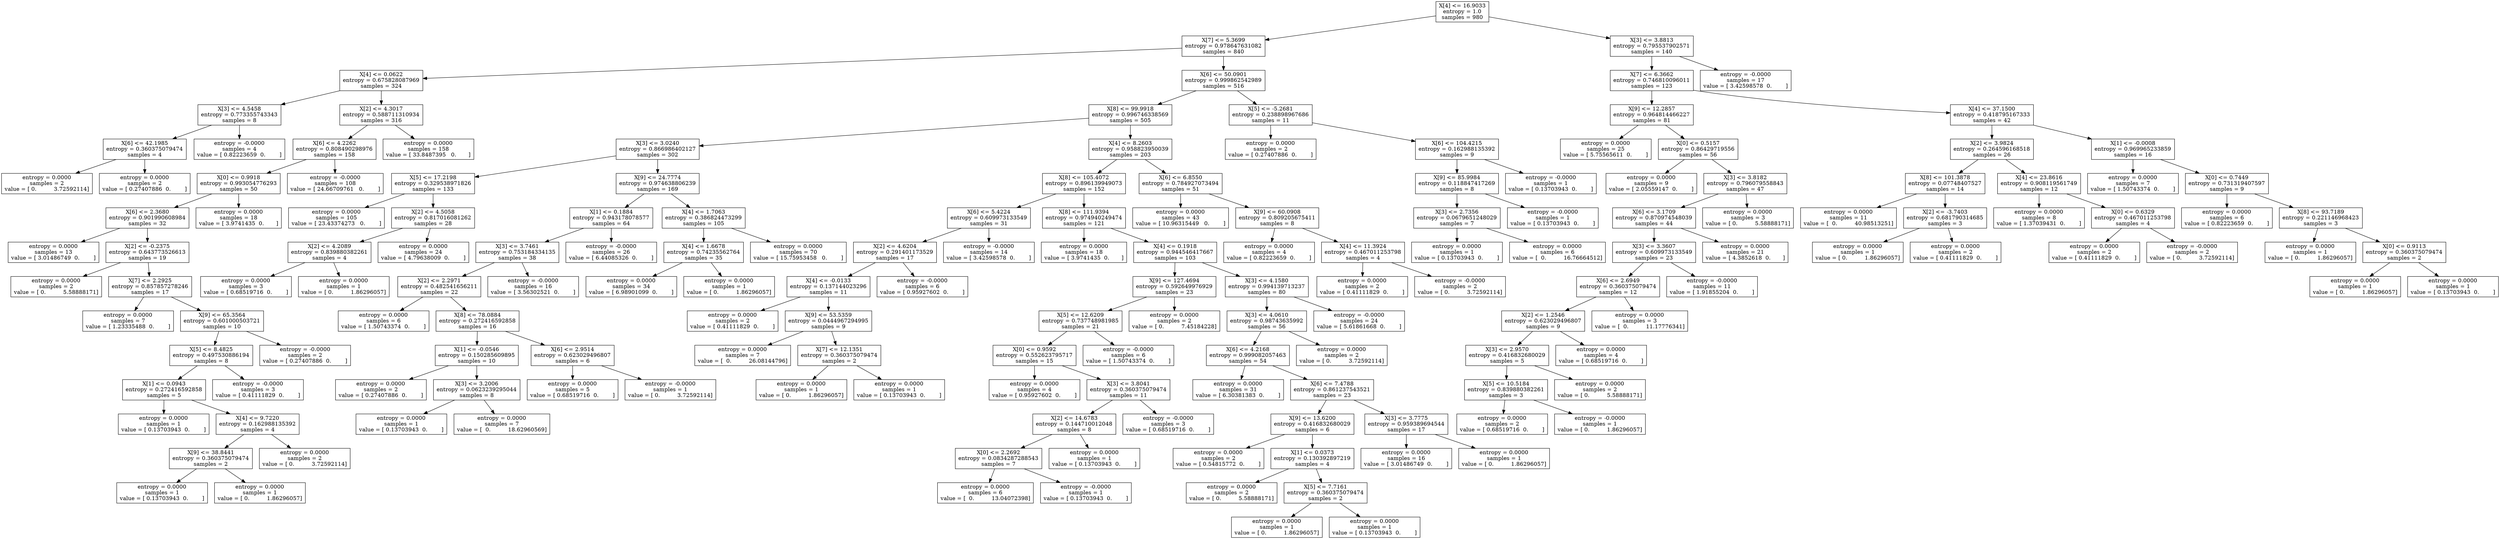 digraph Tree {
0 [label="X[4] <= 16.9033\nentropy = 1.0\nsamples = 980", shape="box"] ;
1 [label="X[7] <= 5.3699\nentropy = 0.978647631082\nsamples = 840", shape="box"] ;
0 -> 1 ;
2 [label="X[4] <= 0.0622\nentropy = 0.675828087969\nsamples = 324", shape="box"] ;
1 -> 2 ;
3 [label="X[3] <= 4.5458\nentropy = 0.773355743343\nsamples = 8", shape="box"] ;
2 -> 3 ;
4 [label="X[6] <= 42.1985\nentropy = 0.360375079474\nsamples = 4", shape="box"] ;
3 -> 4 ;
5 [label="entropy = 0.0000\nsamples = 2\nvalue = [ 0.          3.72592114]", shape="box"] ;
4 -> 5 ;
6 [label="entropy = 0.0000\nsamples = 2\nvalue = [ 0.27407886  0.        ]", shape="box"] ;
4 -> 6 ;
7 [label="entropy = -0.0000\nsamples = 4\nvalue = [ 0.82223659  0.        ]", shape="box"] ;
3 -> 7 ;
8 [label="X[2] <= 4.3017\nentropy = 0.588711310934\nsamples = 316", shape="box"] ;
2 -> 8 ;
9 [label="X[6] <= 4.2262\nentropy = 0.808490298976\nsamples = 158", shape="box"] ;
8 -> 9 ;
10 [label="X[0] <= 0.9918\nentropy = 0.993054776293\nsamples = 50", shape="box"] ;
9 -> 10 ;
11 [label="X[6] <= 2.3680\nentropy = 0.901990608984\nsamples = 32", shape="box"] ;
10 -> 11 ;
12 [label="entropy = 0.0000\nsamples = 13\nvalue = [ 3.01486749  0.        ]", shape="box"] ;
11 -> 12 ;
13 [label="X[2] <= -0.2375\nentropy = 0.643773526613\nsamples = 19", shape="box"] ;
11 -> 13 ;
14 [label="entropy = 0.0000\nsamples = 2\nvalue = [ 0.          5.58888171]", shape="box"] ;
13 -> 14 ;
15 [label="X[7] <= 2.2925\nentropy = 0.857857278246\nsamples = 17", shape="box"] ;
13 -> 15 ;
16 [label="entropy = 0.0000\nsamples = 7\nvalue = [ 1.23335488  0.        ]", shape="box"] ;
15 -> 16 ;
17 [label="X[9] <= 65.3564\nentropy = 0.601000503721\nsamples = 10", shape="box"] ;
15 -> 17 ;
18 [label="X[5] <= 8.4825\nentropy = 0.497530886194\nsamples = 8", shape="box"] ;
17 -> 18 ;
19 [label="X[1] <= 0.0943\nentropy = 0.272416592858\nsamples = 5", shape="box"] ;
18 -> 19 ;
20 [label="entropy = 0.0000\nsamples = 1\nvalue = [ 0.13703943  0.        ]", shape="box"] ;
19 -> 20 ;
21 [label="X[4] <= 9.7220\nentropy = 0.162988135392\nsamples = 4", shape="box"] ;
19 -> 21 ;
22 [label="X[9] <= 38.8441\nentropy = 0.360375079474\nsamples = 2", shape="box"] ;
21 -> 22 ;
23 [label="entropy = 0.0000\nsamples = 1\nvalue = [ 0.13703943  0.        ]", shape="box"] ;
22 -> 23 ;
24 [label="entropy = 0.0000\nsamples = 1\nvalue = [ 0.          1.86296057]", shape="box"] ;
22 -> 24 ;
25 [label="entropy = 0.0000\nsamples = 2\nvalue = [ 0.          3.72592114]", shape="box"] ;
21 -> 25 ;
26 [label="entropy = -0.0000\nsamples = 3\nvalue = [ 0.41111829  0.        ]", shape="box"] ;
18 -> 26 ;
27 [label="entropy = -0.0000\nsamples = 2\nvalue = [ 0.27407886  0.        ]", shape="box"] ;
17 -> 27 ;
28 [label="entropy = 0.0000\nsamples = 18\nvalue = [ 3.9741435  0.       ]", shape="box"] ;
10 -> 28 ;
29 [label="entropy = -0.0000\nsamples = 108\nvalue = [ 24.66709761   0.        ]", shape="box"] ;
9 -> 29 ;
30 [label="entropy = 0.0000\nsamples = 158\nvalue = [ 33.8487395   0.       ]", shape="box"] ;
8 -> 30 ;
31 [label="X[6] <= 50.0901\nentropy = 0.999862542989\nsamples = 516", shape="box"] ;
1 -> 31 ;
32 [label="X[8] <= 99.9918\nentropy = 0.996746338569\nsamples = 505", shape="box"] ;
31 -> 32 ;
33 [label="X[3] <= 3.0240\nentropy = 0.866986402127\nsamples = 302", shape="box"] ;
32 -> 33 ;
34 [label="X[5] <= 17.2198\nentropy = 0.329538971826\nsamples = 133", shape="box"] ;
33 -> 34 ;
35 [label="entropy = 0.0000\nsamples = 105\nvalue = [ 23.43374273   0.        ]", shape="box"] ;
34 -> 35 ;
36 [label="X[2] <= 4.5058\nentropy = 0.817016081262\nsamples = 28", shape="box"] ;
34 -> 36 ;
37 [label="X[2] <= 4.2089\nentropy = 0.839880382261\nsamples = 4", shape="box"] ;
36 -> 37 ;
38 [label="entropy = 0.0000\nsamples = 3\nvalue = [ 0.68519716  0.        ]", shape="box"] ;
37 -> 38 ;
39 [label="entropy = 0.0000\nsamples = 1\nvalue = [ 0.          1.86296057]", shape="box"] ;
37 -> 39 ;
40 [label="entropy = 0.0000\nsamples = 24\nvalue = [ 4.79638009  0.        ]", shape="box"] ;
36 -> 40 ;
41 [label="X[9] <= 24.7774\nentropy = 0.974638806239\nsamples = 169", shape="box"] ;
33 -> 41 ;
42 [label="X[1] <= 0.1884\nentropy = 0.943178078577\nsamples = 64", shape="box"] ;
41 -> 42 ;
43 [label="X[3] <= 3.7461\nentropy = 0.753184334135\nsamples = 38", shape="box"] ;
42 -> 43 ;
44 [label="X[2] <= 2.2971\nentropy = 0.482541656211\nsamples = 22", shape="box"] ;
43 -> 44 ;
45 [label="entropy = 0.0000\nsamples = 6\nvalue = [ 1.50743374  0.        ]", shape="box"] ;
44 -> 45 ;
46 [label="X[8] <= 78.0884\nentropy = 0.272416592858\nsamples = 16", shape="box"] ;
44 -> 46 ;
47 [label="X[1] <= -0.0546\nentropy = 0.150285609895\nsamples = 10", shape="box"] ;
46 -> 47 ;
48 [label="entropy = 0.0000\nsamples = 2\nvalue = [ 0.27407886  0.        ]", shape="box"] ;
47 -> 48 ;
49 [label="X[3] <= 3.2006\nentropy = 0.0623239295044\nsamples = 8", shape="box"] ;
47 -> 49 ;
50 [label="entropy = 0.0000\nsamples = 1\nvalue = [ 0.13703943  0.        ]", shape="box"] ;
49 -> 50 ;
51 [label="entropy = 0.0000\nsamples = 7\nvalue = [  0.          18.62960569]", shape="box"] ;
49 -> 51 ;
52 [label="X[6] <= 2.9514\nentropy = 0.623029496807\nsamples = 6", shape="box"] ;
46 -> 52 ;
53 [label="entropy = 0.0000\nsamples = 5\nvalue = [ 0.68519716  0.        ]", shape="box"] ;
52 -> 53 ;
54 [label="entropy = -0.0000\nsamples = 1\nvalue = [ 0.          3.72592114]", shape="box"] ;
52 -> 54 ;
55 [label="entropy = -0.0000\nsamples = 16\nvalue = [ 3.56302521  0.        ]", shape="box"] ;
43 -> 55 ;
56 [label="entropy = -0.0000\nsamples = 26\nvalue = [ 6.44085326  0.        ]", shape="box"] ;
42 -> 56 ;
57 [label="X[4] <= 1.7063\nentropy = 0.386824473299\nsamples = 105", shape="box"] ;
41 -> 57 ;
58 [label="X[4] <= 1.6678\nentropy = 0.74235562764\nsamples = 35", shape="box"] ;
57 -> 58 ;
59 [label="entropy = 0.0000\nsamples = 34\nvalue = [ 6.98901099  0.        ]", shape="box"] ;
58 -> 59 ;
60 [label="entropy = 0.0000\nsamples = 1\nvalue = [ 0.          1.86296057]", shape="box"] ;
58 -> 60 ;
61 [label="entropy = 0.0000\nsamples = 70\nvalue = [ 15.75953458   0.        ]", shape="box"] ;
57 -> 61 ;
62 [label="X[4] <= 8.2603\nentropy = 0.958823950039\nsamples = 203", shape="box"] ;
32 -> 62 ;
63 [label="X[8] <= 105.4072\nentropy = 0.896139949073\nsamples = 152", shape="box"] ;
62 -> 63 ;
64 [label="X[6] <= 5.4224\nentropy = 0.609973133549\nsamples = 31", shape="box"] ;
63 -> 64 ;
65 [label="X[2] <= 4.6204\nentropy = 0.291401173529\nsamples = 17", shape="box"] ;
64 -> 65 ;
66 [label="X[4] <= -0.0133\nentropy = 0.137144023296\nsamples = 11", shape="box"] ;
65 -> 66 ;
67 [label="entropy = 0.0000\nsamples = 2\nvalue = [ 0.41111829  0.        ]", shape="box"] ;
66 -> 67 ;
68 [label="X[9] <= 53.5359\nentropy = 0.0444967294995\nsamples = 9", shape="box"] ;
66 -> 68 ;
69 [label="entropy = 0.0000\nsamples = 7\nvalue = [  0.          26.08144796]", shape="box"] ;
68 -> 69 ;
70 [label="X[7] <= 12.1351\nentropy = 0.360375079474\nsamples = 2", shape="box"] ;
68 -> 70 ;
71 [label="entropy = 0.0000\nsamples = 1\nvalue = [ 0.          1.86296057]", shape="box"] ;
70 -> 71 ;
72 [label="entropy = 0.0000\nsamples = 1\nvalue = [ 0.13703943  0.        ]", shape="box"] ;
70 -> 72 ;
73 [label="entropy = -0.0000\nsamples = 6\nvalue = [ 0.95927602  0.        ]", shape="box"] ;
65 -> 73 ;
74 [label="entropy = -0.0000\nsamples = 14\nvalue = [ 3.42598578  0.        ]", shape="box"] ;
64 -> 74 ;
75 [label="X[8] <= 111.9394\nentropy = 0.974940249474\nsamples = 121", shape="box"] ;
63 -> 75 ;
76 [label="entropy = 0.0000\nsamples = 18\nvalue = [ 3.9741435  0.       ]", shape="box"] ;
75 -> 76 ;
77 [label="X[4] <= 0.1918\nentropy = 0.944546417667\nsamples = 103", shape="box"] ;
75 -> 77 ;
78 [label="X[9] <= 127.4694\nentropy = 0.592649976929\nsamples = 23", shape="box"] ;
77 -> 78 ;
79 [label="X[5] <= 12.6209\nentropy = 0.737748981985\nsamples = 21", shape="box"] ;
78 -> 79 ;
80 [label="X[0] <= 0.9592\nentropy = 0.552623795717\nsamples = 15", shape="box"] ;
79 -> 80 ;
81 [label="entropy = 0.0000\nsamples = 4\nvalue = [ 0.95927602  0.        ]", shape="box"] ;
80 -> 81 ;
82 [label="X[3] <= 3.8041\nentropy = 0.360375079474\nsamples = 11", shape="box"] ;
80 -> 82 ;
83 [label="X[2] <= 14.6783\nentropy = 0.144710012048\nsamples = 8", shape="box"] ;
82 -> 83 ;
84 [label="X[0] <= 2.2692\nentropy = 0.0834287288543\nsamples = 7", shape="box"] ;
83 -> 84 ;
85 [label="entropy = 0.0000\nsamples = 6\nvalue = [  0.          13.04072398]", shape="box"] ;
84 -> 85 ;
86 [label="entropy = -0.0000\nsamples = 1\nvalue = [ 0.13703943  0.        ]", shape="box"] ;
84 -> 86 ;
87 [label="entropy = 0.0000\nsamples = 1\nvalue = [ 0.13703943  0.        ]", shape="box"] ;
83 -> 87 ;
88 [label="entropy = -0.0000\nsamples = 3\nvalue = [ 0.68519716  0.        ]", shape="box"] ;
82 -> 88 ;
89 [label="entropy = -0.0000\nsamples = 6\nvalue = [ 1.50743374  0.        ]", shape="box"] ;
79 -> 89 ;
90 [label="entropy = 0.0000\nsamples = 2\nvalue = [ 0.          7.45184228]", shape="box"] ;
78 -> 90 ;
91 [label="X[3] <= 4.1580\nentropy = 0.994139713237\nsamples = 80", shape="box"] ;
77 -> 91 ;
92 [label="X[3] <= 4.0610\nentropy = 0.98743635992\nsamples = 56", shape="box"] ;
91 -> 92 ;
93 [label="X[6] <= 4.2168\nentropy = 0.999082057463\nsamples = 54", shape="box"] ;
92 -> 93 ;
94 [label="entropy = 0.0000\nsamples = 31\nvalue = [ 6.30381383  0.        ]", shape="box"] ;
93 -> 94 ;
95 [label="X[6] <= 7.4788\nentropy = 0.861237543521\nsamples = 23", shape="box"] ;
93 -> 95 ;
96 [label="X[9] <= 13.6200\nentropy = 0.416832680029\nsamples = 6", shape="box"] ;
95 -> 96 ;
97 [label="entropy = 0.0000\nsamples = 2\nvalue = [ 0.54815772  0.        ]", shape="box"] ;
96 -> 97 ;
98 [label="X[1] <= 0.0373\nentropy = 0.130392897219\nsamples = 4", shape="box"] ;
96 -> 98 ;
99 [label="entropy = 0.0000\nsamples = 2\nvalue = [ 0.          5.58888171]", shape="box"] ;
98 -> 99 ;
100 [label="X[5] <= 7.7161\nentropy = 0.360375079474\nsamples = 2", shape="box"] ;
98 -> 100 ;
101 [label="entropy = 0.0000\nsamples = 1\nvalue = [ 0.          1.86296057]", shape="box"] ;
100 -> 101 ;
102 [label="entropy = 0.0000\nsamples = 1\nvalue = [ 0.13703943  0.        ]", shape="box"] ;
100 -> 102 ;
103 [label="X[3] <= 3.7775\nentropy = 0.959389694544\nsamples = 17", shape="box"] ;
95 -> 103 ;
104 [label="entropy = 0.0000\nsamples = 16\nvalue = [ 3.01486749  0.        ]", shape="box"] ;
103 -> 104 ;
105 [label="entropy = 0.0000\nsamples = 1\nvalue = [ 0.          1.86296057]", shape="box"] ;
103 -> 105 ;
106 [label="entropy = 0.0000\nsamples = 2\nvalue = [ 0.          3.72592114]", shape="box"] ;
92 -> 106 ;
107 [label="entropy = -0.0000\nsamples = 24\nvalue = [ 5.61861668  0.        ]", shape="box"] ;
91 -> 107 ;
108 [label="X[6] <= 6.8550\nentropy = 0.784927073494\nsamples = 51", shape="box"] ;
62 -> 108 ;
109 [label="entropy = 0.0000\nsamples = 43\nvalue = [ 10.96315449   0.        ]", shape="box"] ;
108 -> 109 ;
110 [label="X[9] <= 60.0908\nentropy = 0.809205675411\nsamples = 8", shape="box"] ;
108 -> 110 ;
111 [label="entropy = 0.0000\nsamples = 4\nvalue = [ 0.82223659  0.        ]", shape="box"] ;
110 -> 111 ;
112 [label="X[4] <= 11.3924\nentropy = 0.467011253798\nsamples = 4", shape="box"] ;
110 -> 112 ;
113 [label="entropy = 0.0000\nsamples = 2\nvalue = [ 0.41111829  0.        ]", shape="box"] ;
112 -> 113 ;
114 [label="entropy = -0.0000\nsamples = 2\nvalue = [ 0.          3.72592114]", shape="box"] ;
112 -> 114 ;
115 [label="X[5] <= -5.2681\nentropy = 0.238898967686\nsamples = 11", shape="box"] ;
31 -> 115 ;
116 [label="entropy = 0.0000\nsamples = 2\nvalue = [ 0.27407886  0.        ]", shape="box"] ;
115 -> 116 ;
117 [label="X[6] <= 104.4215\nentropy = 0.162988135392\nsamples = 9", shape="box"] ;
115 -> 117 ;
118 [label="X[9] <= 85.9984\nentropy = 0.118847417269\nsamples = 8", shape="box"] ;
117 -> 118 ;
119 [label="X[3] <= 2.7356\nentropy = 0.0679651248029\nsamples = 7", shape="box"] ;
118 -> 119 ;
120 [label="entropy = 0.0000\nsamples = 1\nvalue = [ 0.13703943  0.        ]", shape="box"] ;
119 -> 120 ;
121 [label="entropy = 0.0000\nsamples = 6\nvalue = [  0.          16.76664512]", shape="box"] ;
119 -> 121 ;
122 [label="entropy = -0.0000\nsamples = 1\nvalue = [ 0.13703943  0.        ]", shape="box"] ;
118 -> 122 ;
123 [label="entropy = -0.0000\nsamples = 1\nvalue = [ 0.13703943  0.        ]", shape="box"] ;
117 -> 123 ;
124 [label="X[3] <= 3.8813\nentropy = 0.795537902571\nsamples = 140", shape="box"] ;
0 -> 124 ;
125 [label="X[7] <= 6.3662\nentropy = 0.746810096011\nsamples = 123", shape="box"] ;
124 -> 125 ;
126 [label="X[9] <= 12.2857\nentropy = 0.964814466227\nsamples = 81", shape="box"] ;
125 -> 126 ;
127 [label="entropy = 0.0000\nsamples = 25\nvalue = [ 5.75565611  0.        ]", shape="box"] ;
126 -> 127 ;
128 [label="X[0] <= 0.5157\nentropy = 0.86429719556\nsamples = 56", shape="box"] ;
126 -> 128 ;
129 [label="entropy = 0.0000\nsamples = 9\nvalue = [ 2.05559147  0.        ]", shape="box"] ;
128 -> 129 ;
130 [label="X[3] <= 3.8182\nentropy = 0.796079558843\nsamples = 47", shape="box"] ;
128 -> 130 ;
131 [label="X[6] <= 3.1709\nentropy = 0.870974548039\nsamples = 44", shape="box"] ;
130 -> 131 ;
132 [label="X[3] <= 3.3607\nentropy = 0.609973133549\nsamples = 23", shape="box"] ;
131 -> 132 ;
133 [label="X[6] <= 2.6949\nentropy = 0.360375079474\nsamples = 12", shape="box"] ;
132 -> 133 ;
134 [label="X[2] <= 1.2546\nentropy = 0.623029496807\nsamples = 9", shape="box"] ;
133 -> 134 ;
135 [label="X[3] <= 2.9570\nentropy = 0.416832680029\nsamples = 5", shape="box"] ;
134 -> 135 ;
136 [label="X[5] <= 10.5184\nentropy = 0.839880382261\nsamples = 3", shape="box"] ;
135 -> 136 ;
137 [label="entropy = 0.0000\nsamples = 2\nvalue = [ 0.68519716  0.        ]", shape="box"] ;
136 -> 137 ;
138 [label="entropy = -0.0000\nsamples = 1\nvalue = [ 0.          1.86296057]", shape="box"] ;
136 -> 138 ;
139 [label="entropy = 0.0000\nsamples = 2\nvalue = [ 0.          5.58888171]", shape="box"] ;
135 -> 139 ;
140 [label="entropy = 0.0000\nsamples = 4\nvalue = [ 0.68519716  0.        ]", shape="box"] ;
134 -> 140 ;
141 [label="entropy = 0.0000\nsamples = 3\nvalue = [  0.          11.17776341]", shape="box"] ;
133 -> 141 ;
142 [label="entropy = -0.0000\nsamples = 11\nvalue = [ 1.91855204  0.        ]", shape="box"] ;
132 -> 142 ;
143 [label="entropy = 0.0000\nsamples = 21\nvalue = [ 4.3852618  0.       ]", shape="box"] ;
131 -> 143 ;
144 [label="entropy = 0.0000\nsamples = 3\nvalue = [ 0.          5.58888171]", shape="box"] ;
130 -> 144 ;
145 [label="X[4] <= 37.1500\nentropy = 0.418795167333\nsamples = 42", shape="box"] ;
125 -> 145 ;
146 [label="X[2] <= 3.9824\nentropy = 0.264596168518\nsamples = 26", shape="box"] ;
145 -> 146 ;
147 [label="X[8] <= 101.3878\nentropy = 0.07748407527\nsamples = 14", shape="box"] ;
146 -> 147 ;
148 [label="entropy = 0.0000\nsamples = 11\nvalue = [  0.          40.98513251]", shape="box"] ;
147 -> 148 ;
149 [label="X[2] <= -3.7403\nentropy = 0.681790314685\nsamples = 3", shape="box"] ;
147 -> 149 ;
150 [label="entropy = 0.0000\nsamples = 1\nvalue = [ 0.          1.86296057]", shape="box"] ;
149 -> 150 ;
151 [label="entropy = 0.0000\nsamples = 2\nvalue = [ 0.41111829  0.        ]", shape="box"] ;
149 -> 151 ;
152 [label="X[4] <= 23.8616\nentropy = 0.908119561749\nsamples = 12", shape="box"] ;
146 -> 152 ;
153 [label="entropy = 0.0000\nsamples = 8\nvalue = [ 1.37039431  0.        ]", shape="box"] ;
152 -> 153 ;
154 [label="X[0] <= 0.6329\nentropy = 0.467011253798\nsamples = 4", shape="box"] ;
152 -> 154 ;
155 [label="entropy = 0.0000\nsamples = 2\nvalue = [ 0.41111829  0.        ]", shape="box"] ;
154 -> 155 ;
156 [label="entropy = -0.0000\nsamples = 2\nvalue = [ 0.          3.72592114]", shape="box"] ;
154 -> 156 ;
157 [label="X[1] <= -0.0008\nentropy = 0.969965233859\nsamples = 16", shape="box"] ;
145 -> 157 ;
158 [label="entropy = 0.0000\nsamples = 7\nvalue = [ 1.50743374  0.        ]", shape="box"] ;
157 -> 158 ;
159 [label="X[0] <= 0.7449\nentropy = 0.731319407597\nsamples = 9", shape="box"] ;
157 -> 159 ;
160 [label="entropy = 0.0000\nsamples = 6\nvalue = [ 0.82223659  0.        ]", shape="box"] ;
159 -> 160 ;
161 [label="X[8] <= 93.7189\nentropy = 0.221146968423\nsamples = 3", shape="box"] ;
159 -> 161 ;
162 [label="entropy = 0.0000\nsamples = 1\nvalue = [ 0.          1.86296057]", shape="box"] ;
161 -> 162 ;
163 [label="X[0] <= 0.9113\nentropy = 0.360375079474\nsamples = 2", shape="box"] ;
161 -> 163 ;
164 [label="entropy = 0.0000\nsamples = 1\nvalue = [ 0.          1.86296057]", shape="box"] ;
163 -> 164 ;
165 [label="entropy = 0.0000\nsamples = 1\nvalue = [ 0.13703943  0.        ]", shape="box"] ;
163 -> 165 ;
166 [label="entropy = -0.0000\nsamples = 17\nvalue = [ 3.42598578  0.        ]", shape="box"] ;
124 -> 166 ;
}